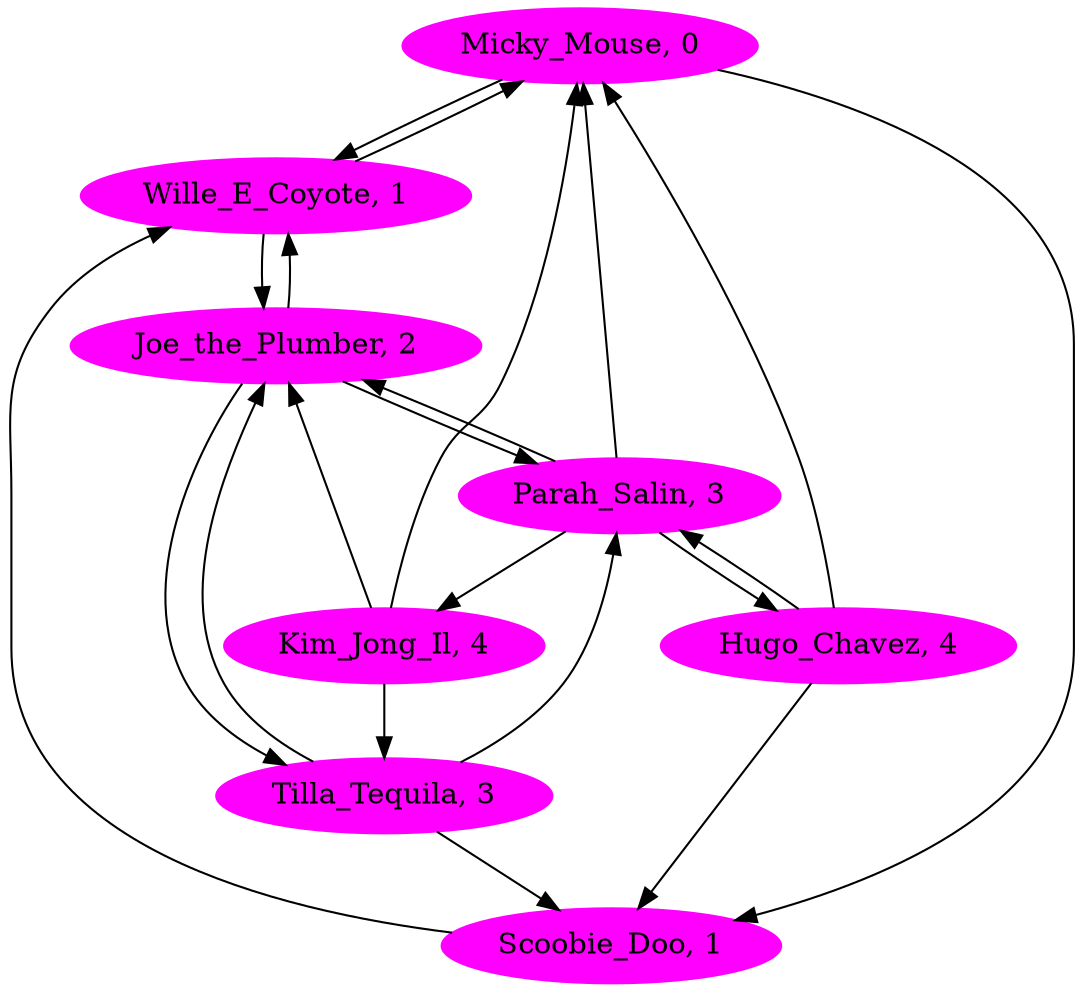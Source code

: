 digraph G {
	Micky_Mouse[color = Magenta, style = filled, label = "Micky_Mouse, 0"];
	Parah_Salin[color = Magenta, style = filled, label = "Parah_Salin, 3"];
	Joe_the_Plumber[color = Magenta, style = filled, label = "Joe_the_Plumber, 2"];
	Wille_E_Coyote[color = Magenta, style = filled, label = "Wille_E_Coyote, 1"];
	Tilla_Tequila[color = Magenta, style = filled, label = "Tilla_Tequila, 3"];
	Kim_Jong_Il[color = Magenta, style = filled, label = "Kim_Jong_Il, 4"];
	Scoobie_Doo[color = Magenta, style = filled, label = "Scoobie_Doo, 1"];
	Hugo_Chavez[color = Magenta, style = filled, label = "Hugo_Chavez, 4"];
	Micky_Mouse->Wille_E_Coyote;
	Micky_Mouse->Scoobie_Doo;
	Parah_Salin->Joe_the_Plumber;
	Parah_Salin->Micky_Mouse;
	Parah_Salin->Kim_Jong_Il;
	Parah_Salin->Hugo_Chavez;
	Joe_the_Plumber->Parah_Salin;
	Joe_the_Plumber->Wille_E_Coyote;
	Joe_the_Plumber->Tilla_Tequila;
	Wille_E_Coyote->Micky_Mouse;
	Wille_E_Coyote->Joe_the_Plumber;
	Tilla_Tequila->Parah_Salin;
	Tilla_Tequila->Joe_the_Plumber;
	Tilla_Tequila->Scoobie_Doo;
	Kim_Jong_Il->Micky_Mouse;
	Kim_Jong_Il->Tilla_Tequila;
	Kim_Jong_Il->Joe_the_Plumber;
	Scoobie_Doo->Wille_E_Coyote;
	Hugo_Chavez->Parah_Salin;
	Hugo_Chavez->Micky_Mouse;
	Hugo_Chavez->Scoobie_Doo;
}